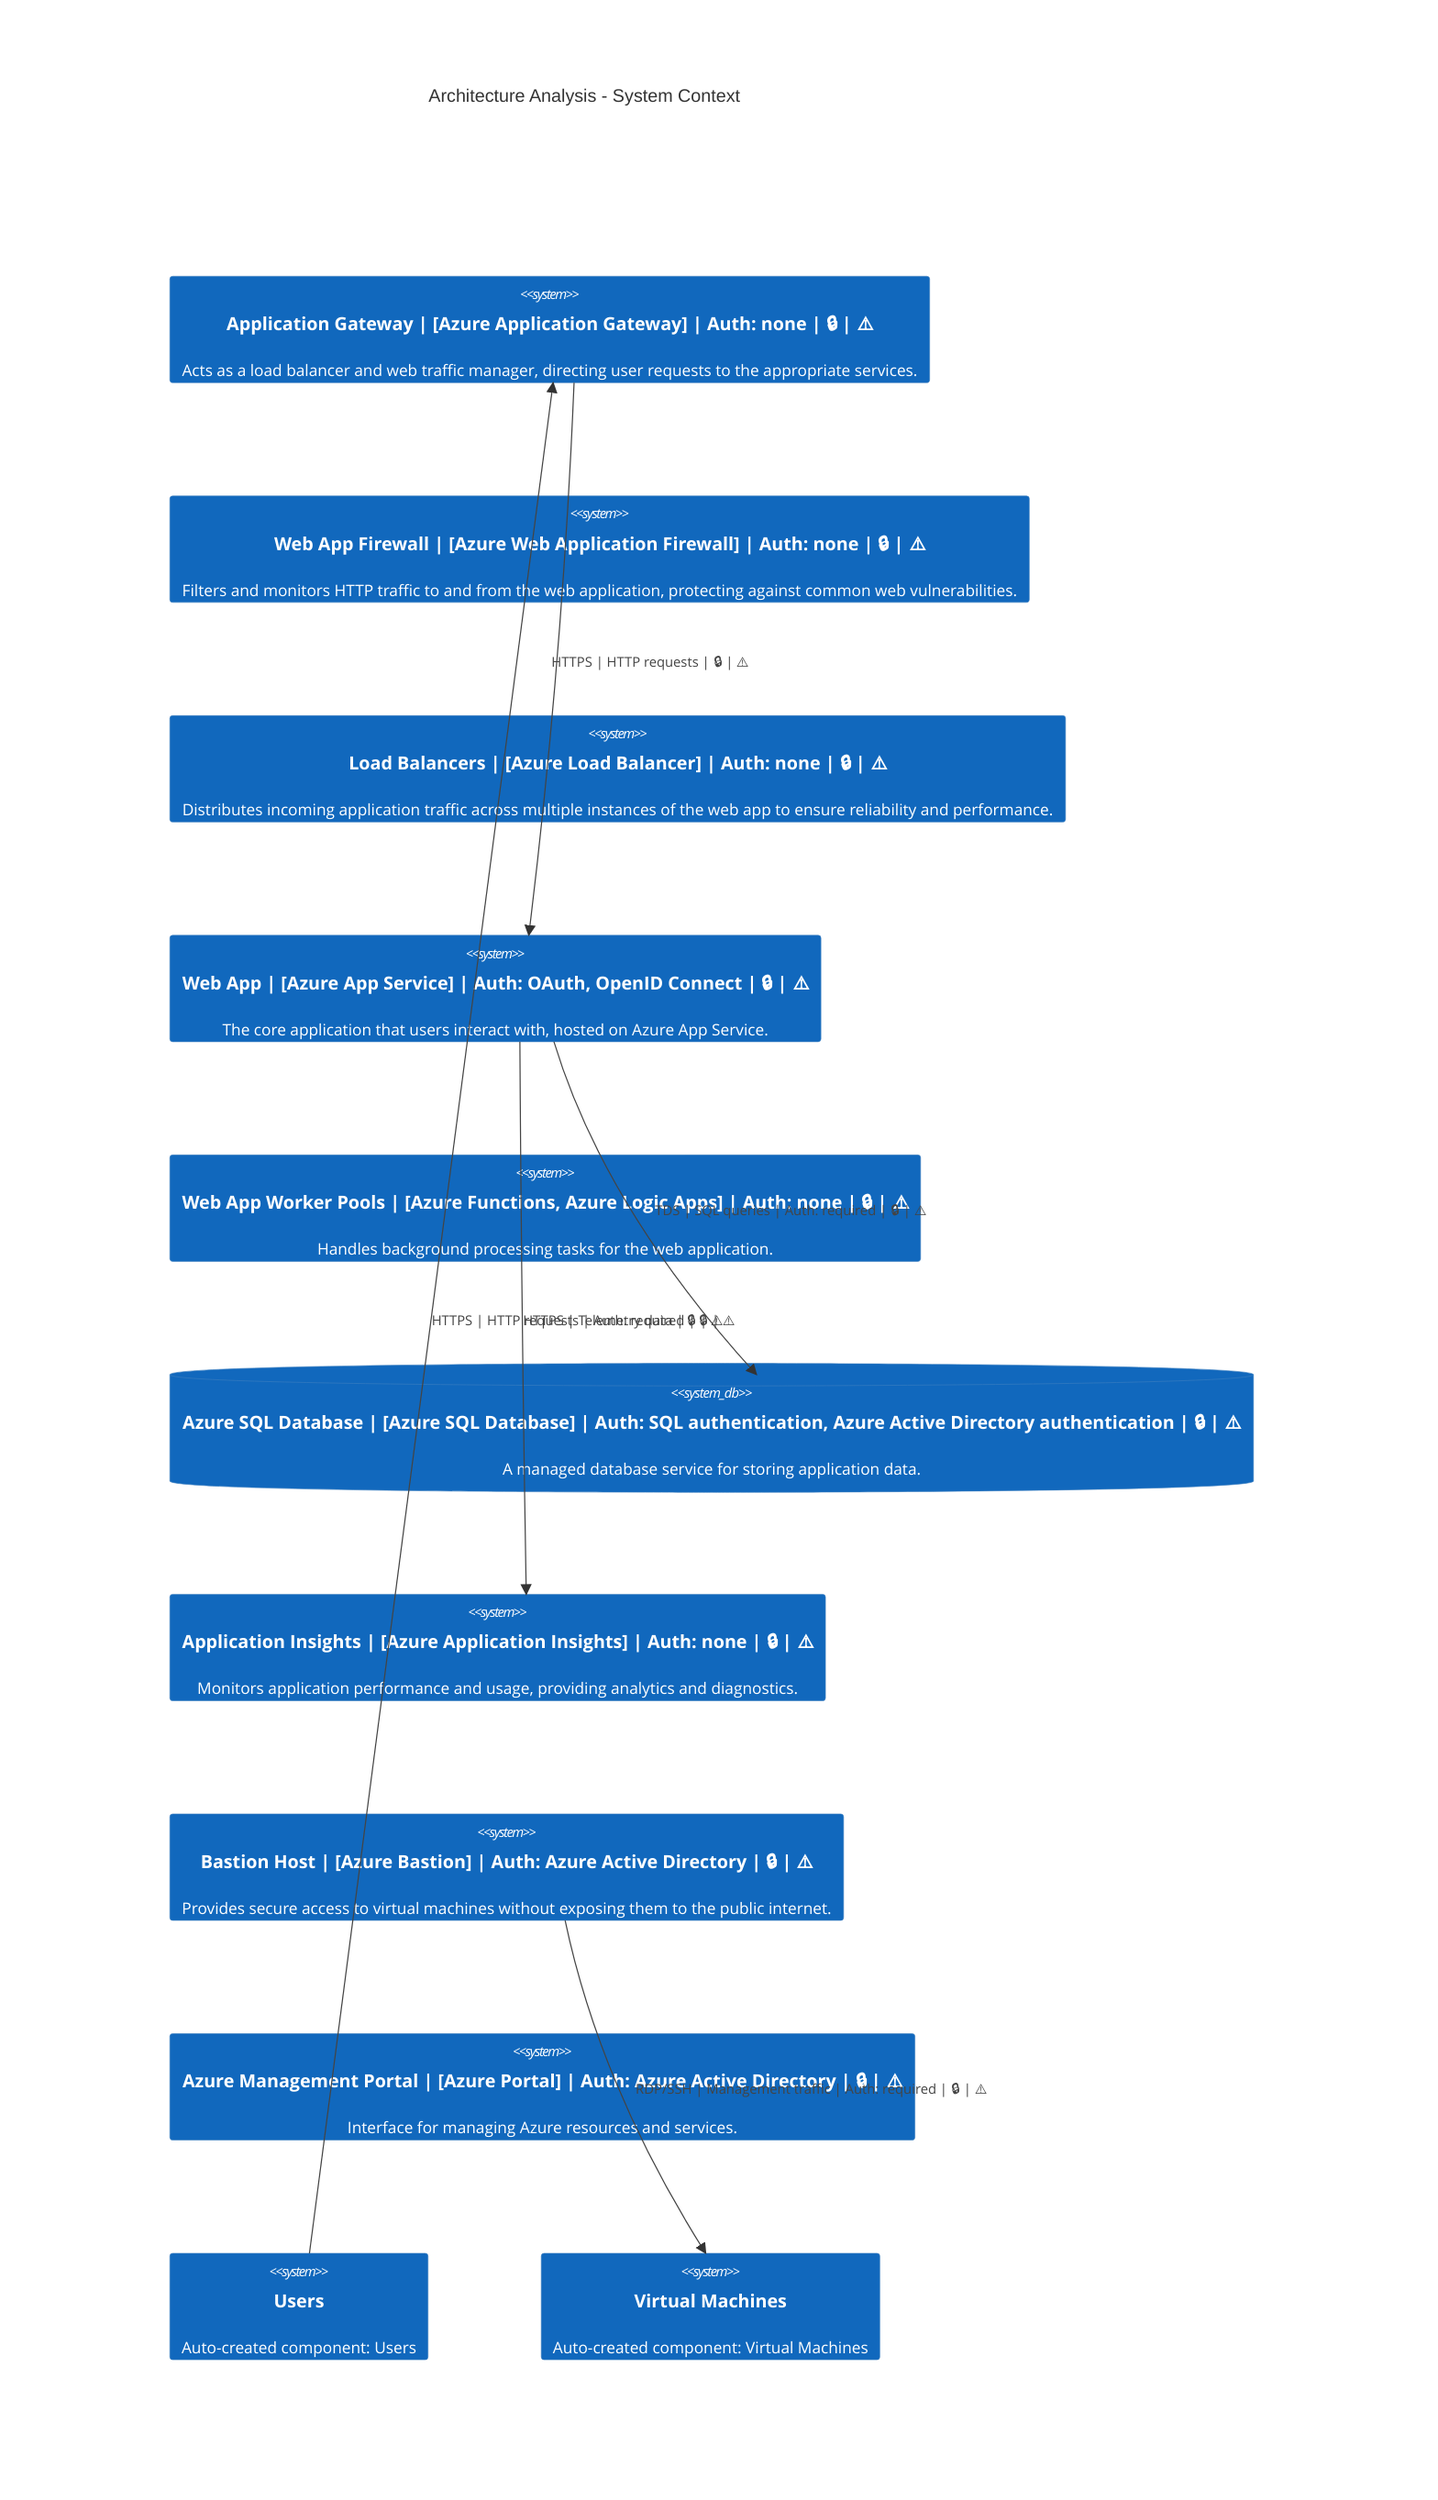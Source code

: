 C4Context
    title Architecture Analysis - System Context
    System(Application_Gateway, "Application Gateway | [Azure Application Gateway] | Auth: none | 🔒 | ⚠️", "Acts as a load balancer and web traffic manager, directing user requests to the appropriate services.")
    System(Web_App_Firewall, "Web App Firewall | [Azure Web Application Firewall] | Auth: none | 🔒 | ⚠️", "Filters and monitors HTTP traffic to and from the web application, protecting against common web vulnerabilities.")
    System(Load_Balancers, "Load Balancers | [Azure Load Balancer] | Auth: none | 🔒 | ⚠️", "Distributes incoming application traffic across multiple instances of the web app to ensure reliability and performance.")
    System(Web_App, "Web App | [Azure App Service] | Auth: OAuth, OpenID Connect | 🔒 | ⚠️", "The core application that users interact with, hosted on Azure App Service.")
    System(Web_App_Worker_Pools, "Web App Worker Pools | [Azure Functions, Azure Logic Apps] | Auth: none | 🔒 | ⚠️", "Handles background processing tasks for the web application.")
    SystemDb(Azure_SQL_Database, "Azure SQL Database | [Azure SQL Database] | Auth: SQL authentication, Azure Active Directory authentication | 🔒 | ⚠️", "A managed database service for storing application data.")
    System(Application_Insights, "Application Insights | [Azure Application Insights] | Auth: none | 🔒 | ⚠️", "Monitors application performance and usage, providing analytics and diagnostics.")
    System(Bastion_Host, "Bastion Host | [Azure Bastion] | Auth: Azure Active Directory | 🔒 | ⚠️", "Provides secure access to virtual machines without exposing them to the public internet.")
    System(Azure_Management_Portal, "Azure Management Portal | [Azure Portal] | Auth: Azure Active Directory | 🔒 | ⚠️", "Interface for managing Azure resources and services.")
    System(Users, "Users", "Auto-created component: Users")
    System(Virtual_Machines, "Virtual Machines", "Auto-created component: Virtual Machines")

    Rel(Users, Application_Gateway, "HTTPS | HTTP requests | Auth: required | 🔒 | ⚠️")
    Rel(Application_Gateway, Web_App, "HTTPS | HTTP requests | 🔒 | ⚠️")
    Rel(Web_App, Azure_SQL_Database, "TDS | SQL queries | Auth: required | 🔒 | ⚠️")
    Rel(Web_App, Application_Insights, "HTTPS | Telemetry data | 🔒 | ⚠️")
    Rel(Bastion_Host, Virtual_Machines, "RDP/SSH | Management traffic | Auth: required | 🔒 | ⚠️")